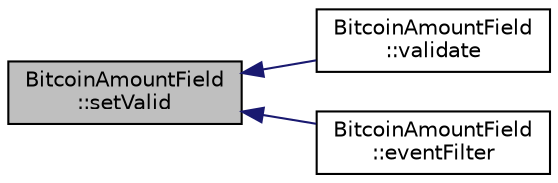 digraph "BitcoinAmountField::setValid"
{
  edge [fontname="Helvetica",fontsize="10",labelfontname="Helvetica",labelfontsize="10"];
  node [fontname="Helvetica",fontsize="10",shape=record];
  rankdir="LR";
  Node35 [label="BitcoinAmountField\l::setValid",height=0.2,width=0.4,color="black", fillcolor="grey75", style="filled", fontcolor="black"];
  Node35 -> Node36 [dir="back",color="midnightblue",fontsize="10",style="solid",fontname="Helvetica"];
  Node36 [label="BitcoinAmountField\l::validate",height=0.2,width=0.4,color="black", fillcolor="white", style="filled",URL="$class_bitcoin_amount_field.html#a87e6f2d15150baf5962acf7d7151610d",tooltip="Perform input validation, mark field as invalid if entered value is not valid. "];
  Node35 -> Node37 [dir="back",color="midnightblue",fontsize="10",style="solid",fontname="Helvetica"];
  Node37 [label="BitcoinAmountField\l::eventFilter",height=0.2,width=0.4,color="black", fillcolor="white", style="filled",URL="$class_bitcoin_amount_field.html#acc04caa1dfdc0c007ec978fb05ac9061",tooltip="Intercept focus-in event and &#39;,&#39; key presses. "];
}

